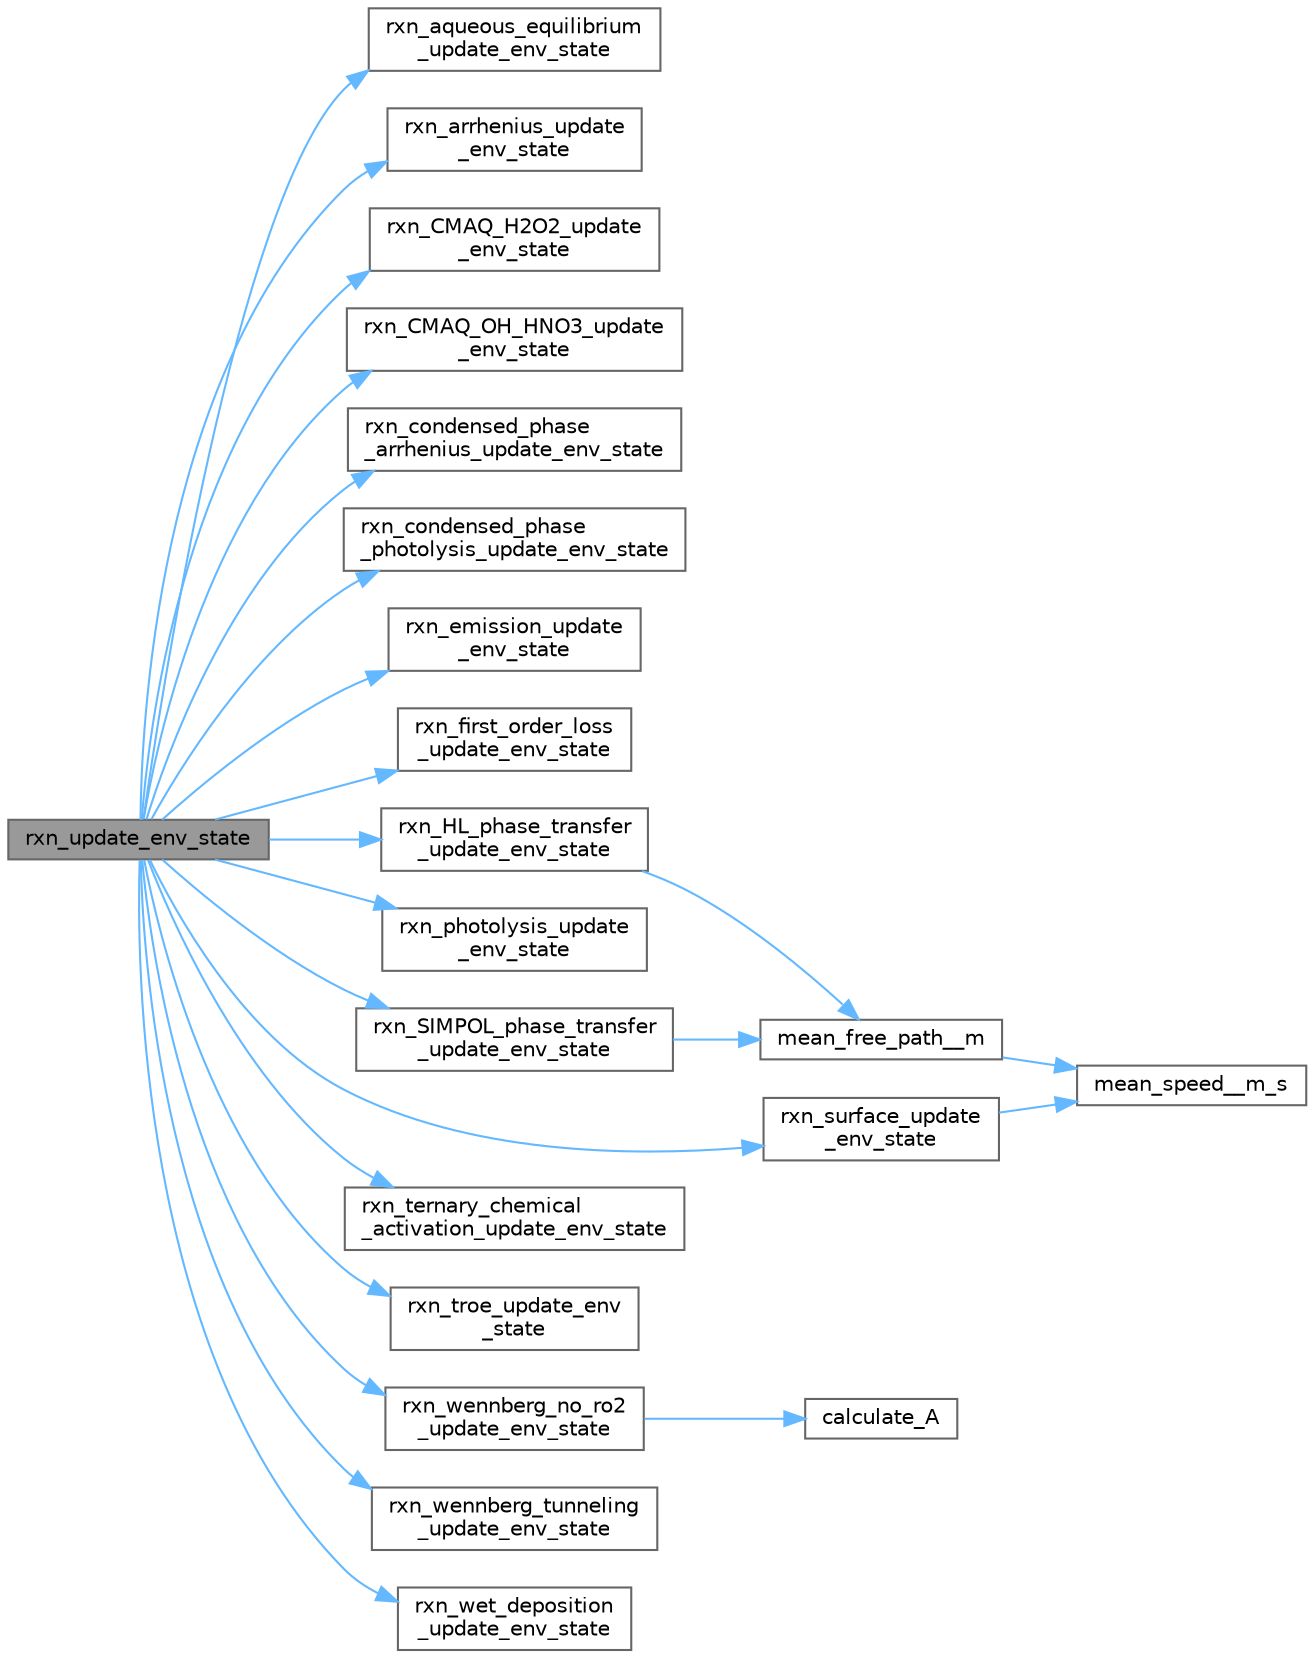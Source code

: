digraph "rxn_update_env_state"
{
 // LATEX_PDF_SIZE
  bgcolor="transparent";
  edge [fontname=Helvetica,fontsize=10,labelfontname=Helvetica,labelfontsize=10];
  node [fontname=Helvetica,fontsize=10,shape=box,height=0.2,width=0.4];
  rankdir="LR";
  Node1 [label="rxn_update_env_state",height=0.2,width=0.4,color="gray40", fillcolor="grey60", style="filled", fontcolor="black",tooltip="Update reaction data for new environmental state."];
  Node1 -> Node2 [color="steelblue1",style="solid"];
  Node2 [label="rxn_aqueous_equilibrium\l_update_env_state",height=0.2,width=0.4,color="grey40", fillcolor="white", style="filled",URL="$rxn__aqueous__equilibrium_8c.html#a0195133a7e3e489e6580f8feae67b6ee",tooltip="Update reaction data for new environmental conditions."];
  Node1 -> Node3 [color="steelblue1",style="solid"];
  Node3 [label="rxn_arrhenius_update\l_env_state",height=0.2,width=0.4,color="grey40", fillcolor="white", style="filled",URL="$rxn__arrhenius_8c.html#aa80f17dc28b8494f62c9e8df1c9fa68e",tooltip="Update reaction data for new environmental conditions."];
  Node1 -> Node4 [color="steelblue1",style="solid"];
  Node4 [label="rxn_CMAQ_H2O2_update\l_env_state",height=0.2,width=0.4,color="grey40", fillcolor="white", style="filled",URL="$rxn___c_m_a_q___h2_o2_8c.html#a21dfd7c08cc181e0d64fe5df3f6459fd",tooltip="Update reaction data for new environmental conditions."];
  Node1 -> Node5 [color="steelblue1",style="solid"];
  Node5 [label="rxn_CMAQ_OH_HNO3_update\l_env_state",height=0.2,width=0.4,color="grey40", fillcolor="white", style="filled",URL="$rxn___c_m_a_q___o_h___h_n_o3_8c.html#a34fb4ef73f1495b6fa99808153224aae",tooltip="Update reaction data for new environmental conditions."];
  Node1 -> Node6 [color="steelblue1",style="solid"];
  Node6 [label="rxn_condensed_phase\l_arrhenius_update_env_state",height=0.2,width=0.4,color="grey40", fillcolor="white", style="filled",URL="$rxn__condensed__phase__arrhenius_8c.html#a7c243d69c88a04756e539c34fef8d8b1",tooltip="Update reaction data for new environmental conditions."];
  Node1 -> Node7 [color="steelblue1",style="solid"];
  Node7 [label="rxn_condensed_phase\l_photolysis_update_env_state",height=0.2,width=0.4,color="grey40", fillcolor="white", style="filled",URL="$rxn__condensed__phase__photolysis_8c.html#a78cd0a76091e335b5a34b63caae7eec0",tooltip="Update reaction data for new environmental conditions."];
  Node1 -> Node8 [color="steelblue1",style="solid"];
  Node8 [label="rxn_emission_update\l_env_state",height=0.2,width=0.4,color="grey40", fillcolor="white", style="filled",URL="$rxn__emission_8c.html#adccb35681c5b5a230fbb64376c84e6d8",tooltip="Update reaction data for new environmental conditions."];
  Node1 -> Node9 [color="steelblue1",style="solid"];
  Node9 [label="rxn_first_order_loss\l_update_env_state",height=0.2,width=0.4,color="grey40", fillcolor="white", style="filled",URL="$rxn__first__order__loss_8c.html#ac31fd29a881698e3bb9f30b4b91ffddb",tooltip="Update reaction data for new environmental conditions."];
  Node1 -> Node10 [color="steelblue1",style="solid"];
  Node10 [label="rxn_HL_phase_transfer\l_update_env_state",height=0.2,width=0.4,color="grey40", fillcolor="white", style="filled",URL="$rxn___h_l__phase__transfer_8c.html#a53a6e2e8532852ea1b23266b2ff3db12",tooltip="Update reaction data for new environmental conditions."];
  Node10 -> Node11 [color="steelblue1",style="solid"];
  Node11 [label="mean_free_path__m",height=0.2,width=0.4,color="grey40", fillcolor="white", style="filled",URL="$util_8h.html#ae1c969544a10c17746622cf73186835c",tooltip=" "];
  Node11 -> Node12 [color="steelblue1",style="solid"];
  Node12 [label="mean_speed__m_s",height=0.2,width=0.4,color="grey40", fillcolor="white", style="filled",URL="$util_8h.html#a77fbb355dc943308c5632fe698e81363",tooltip=" "];
  Node1 -> Node13 [color="steelblue1",style="solid"];
  Node13 [label="rxn_photolysis_update\l_env_state",height=0.2,width=0.4,color="grey40", fillcolor="white", style="filled",URL="$rxn__photolysis_8c.html#a7050f9c7df2b337474e90b49cd563d1d",tooltip="Update reaction data for new environmental conditions."];
  Node1 -> Node14 [color="steelblue1",style="solid"];
  Node14 [label="rxn_SIMPOL_phase_transfer\l_update_env_state",height=0.2,width=0.4,color="grey40", fillcolor="white", style="filled",URL="$rxn___s_i_m_p_o_l__phase__transfer_8c.html#a16e926c16f84b0d8628f10553fc63ce6",tooltip="Update reaction data for new environmental conditions."];
  Node14 -> Node11 [color="steelblue1",style="solid"];
  Node1 -> Node15 [color="steelblue1",style="solid"];
  Node15 [label="rxn_surface_update\l_env_state",height=0.2,width=0.4,color="grey40", fillcolor="white", style="filled",URL="$rxn__surface_8c.html#a1f0c4bf256b37b3b7b054514a997deae",tooltip="Update reaction data for new environmental conditions."];
  Node15 -> Node12 [color="steelblue1",style="solid"];
  Node1 -> Node16 [color="steelblue1",style="solid"];
  Node16 [label="rxn_ternary_chemical\l_activation_update_env_state",height=0.2,width=0.4,color="grey40", fillcolor="white", style="filled",URL="$rxn__ternary__chemical__activation_8c.html#a1aa5967c48da08c40704695d30025ab5",tooltip="Update reaction data for new environmental conditions."];
  Node1 -> Node17 [color="steelblue1",style="solid"];
  Node17 [label="rxn_troe_update_env\l_state",height=0.2,width=0.4,color="grey40", fillcolor="white", style="filled",URL="$rxn__troe_8c.html#ad2f31b90abffa527604e554295d3a40f",tooltip="Update reaction data for new environmental conditions."];
  Node1 -> Node18 [color="steelblue1",style="solid"];
  Node18 [label="rxn_wennberg_no_ro2\l_update_env_state",height=0.2,width=0.4,color="grey40", fillcolor="white", style="filled",URL="$rxn__wennberg__no__ro2_8c.html#a8d2b2b0c571f1601ab1458bec2df79a0",tooltip="Update reaction data for new environmental conditions."];
  Node18 -> Node19 [color="steelblue1",style="solid"];
  Node19 [label="calculate_A",height=0.2,width=0.4,color="grey40", fillcolor="white", style="filled",URL="$rxn__wennberg__no__ro2_8c.html#a030d97a6aca1f035049ca6e8bb86afe3",tooltip="Calculates the Troe-like parameter A(T, [M], n)"];
  Node1 -> Node20 [color="steelblue1",style="solid"];
  Node20 [label="rxn_wennberg_tunneling\l_update_env_state",height=0.2,width=0.4,color="grey40", fillcolor="white", style="filled",URL="$rxn__wennberg__tunneling_8c.html#adc3b7a604cd2f2e0af17b22e7aac0670",tooltip="Update reaction data for new environmental conditions."];
  Node1 -> Node21 [color="steelblue1",style="solid"];
  Node21 [label="rxn_wet_deposition\l_update_env_state",height=0.2,width=0.4,color="grey40", fillcolor="white", style="filled",URL="$rxn__wet__deposition_8c.html#a639ae40ecdc8940c3c36a240738092df",tooltip="Update reaction data for new environmental conditions."];
}
